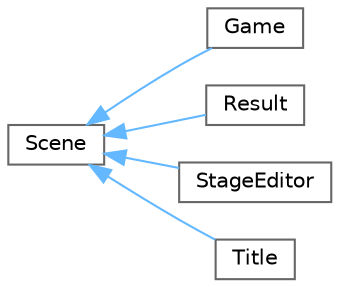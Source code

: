 digraph "クラス階層図"
{
 // LATEX_PDF_SIZE
  bgcolor="transparent";
  edge [fontname=Helvetica,fontsize=10,labelfontname=Helvetica,labelfontsize=10];
  node [fontname=Helvetica,fontsize=10,shape=box,height=0.2,width=0.4];
  rankdir="LR";
  Node0 [id="Node000000",label="Scene",height=0.2,width=0.4,color="grey40", fillcolor="white", style="filled",URL="$class_scene.html",tooltip="シーン管理クラス"];
  Node0 -> Node1 [id="edge30_Node000000_Node000001",dir="back",color="steelblue1",style="solid",tooltip=" "];
  Node1 [id="Node000001",label="Game",height=0.2,width=0.4,color="grey40", fillcolor="white", style="filled",URL="$class_game.html",tooltip=" "];
  Node0 -> Node2 [id="edge31_Node000000_Node000002",dir="back",color="steelblue1",style="solid",tooltip=" "];
  Node2 [id="Node000002",label="Result",height=0.2,width=0.4,color="grey40", fillcolor="white", style="filled",URL="$class_result.html",tooltip=" "];
  Node0 -> Node3 [id="edge32_Node000000_Node000003",dir="back",color="steelblue1",style="solid",tooltip=" "];
  Node3 [id="Node000003",label="StageEditor",height=0.2,width=0.4,color="grey40", fillcolor="white", style="filled",URL="$class_stage_editor.html",tooltip=" "];
  Node0 -> Node4 [id="edge33_Node000000_Node000004",dir="back",color="steelblue1",style="solid",tooltip=" "];
  Node4 [id="Node000004",label="Title",height=0.2,width=0.4,color="grey40", fillcolor="white", style="filled",URL="$class_title.html",tooltip=" "];
}
